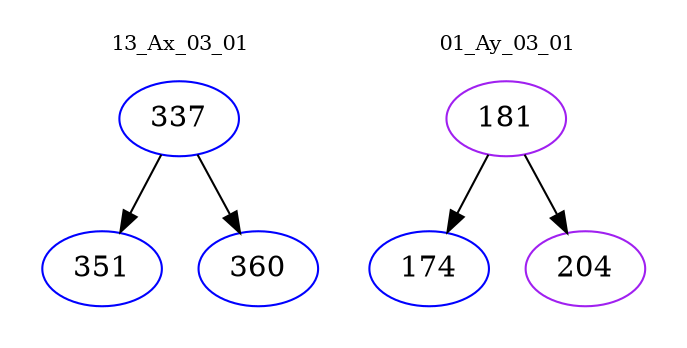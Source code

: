 digraph{
subgraph cluster_0 {
color = white
label = "13_Ax_03_01";
fontsize=10;
T0_337 [label="337", color="blue"]
T0_337 -> T0_351 [color="black"]
T0_351 [label="351", color="blue"]
T0_337 -> T0_360 [color="black"]
T0_360 [label="360", color="blue"]
}
subgraph cluster_1 {
color = white
label = "01_Ay_03_01";
fontsize=10;
T1_181 [label="181", color="purple"]
T1_181 -> T1_174 [color="black"]
T1_174 [label="174", color="blue"]
T1_181 -> T1_204 [color="black"]
T1_204 [label="204", color="purple"]
}
}

